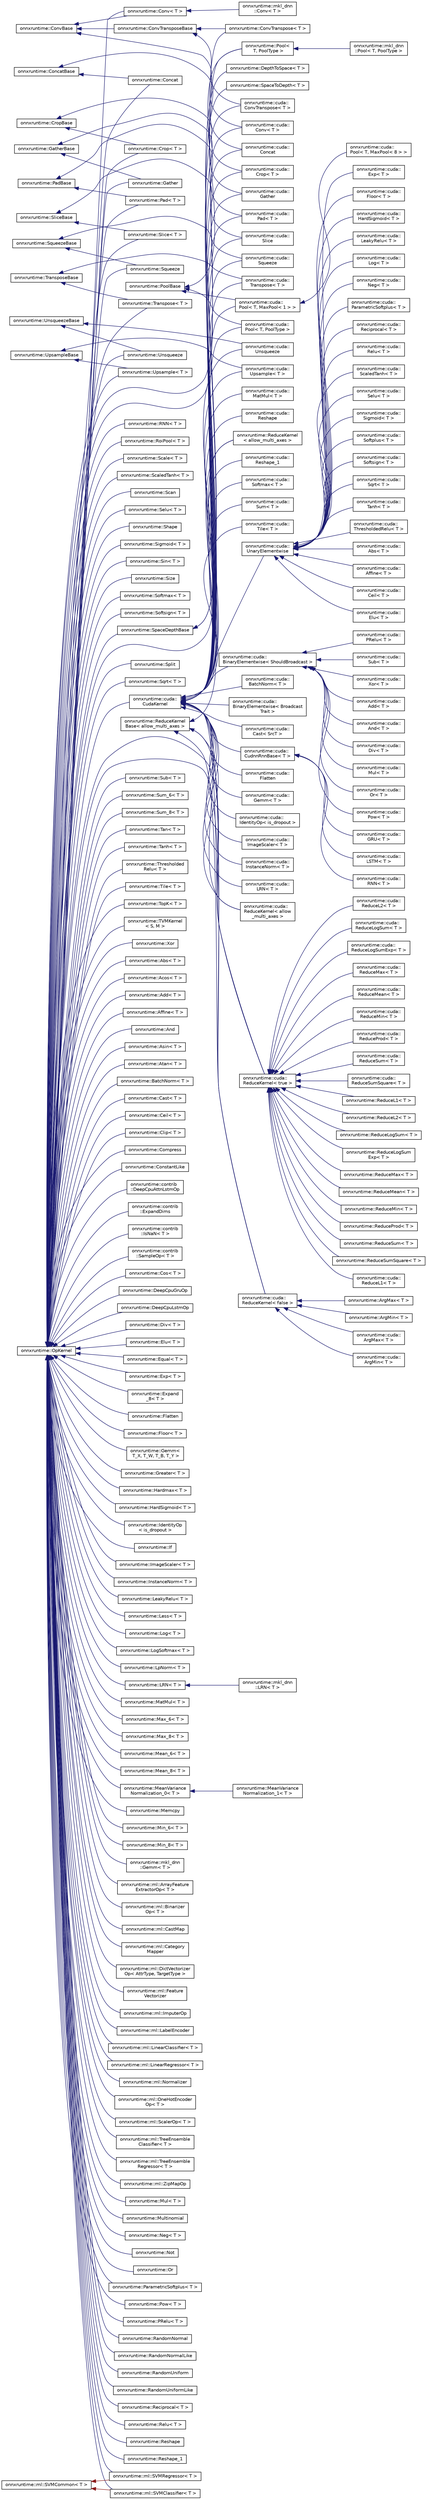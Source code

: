 digraph "Graphical Class Hierarchy"
{
  edge [fontname="Helvetica",fontsize="10",labelfontname="Helvetica",labelfontsize="10"];
  node [fontname="Helvetica",fontsize="10",shape=record];
  rankdir="LR";
  Node520 [label="onnxruntime::ConcatBase",height=0.2,width=0.4,color="black", fillcolor="white", style="filled",URL="$classonnxruntime_1_1ConcatBase.html"];
  Node520 -> Node151 [dir="back",color="midnightblue",fontsize="10",style="solid",fontname="Helvetica"];
  Node151 [label="onnxruntime::Concat",height=0.2,width=0.4,color="black", fillcolor="white", style="filled",URL="$classonnxruntime_1_1Concat.html"];
  Node520 -> Node176 [dir="back",color="midnightblue",fontsize="10",style="solid",fontname="Helvetica"];
  Node176 [label="onnxruntime::cuda::\lConcat",height=0.2,width=0.4,color="black", fillcolor="white", style="filled",URL="$classonnxruntime_1_1cuda_1_1Concat.html"];
  Node513 [label="onnxruntime::ConvBase",height=0.2,width=0.4,color="black", fillcolor="white", style="filled",URL="$classonnxruntime_1_1ConvBase.html"];
  Node513 -> Node157 [dir="back",color="midnightblue",fontsize="10",style="solid",fontname="Helvetica"];
  Node157 [label="onnxruntime::Conv\< T \>",height=0.2,width=0.4,color="black", fillcolor="white", style="filled",URL="$classonnxruntime_1_1Conv.html"];
  Node157 -> Node158 [dir="back",color="midnightblue",fontsize="10",style="solid",fontname="Helvetica"];
  Node158 [label="onnxruntime::mkl_dnn\l::Conv\< T \>",height=0.2,width=0.4,color="black", fillcolor="white", style="filled",URL="$classonnxruntime_1_1mkl__dnn_1_1Conv.html"];
  Node513 -> Node514 [dir="back",color="midnightblue",fontsize="10",style="solid",fontname="Helvetica"];
  Node514 [label="onnxruntime::ConvTransposeBase",height=0.2,width=0.4,color="black", fillcolor="white", style="filled",URL="$classonnxruntime_1_1ConvTransposeBase.html"];
  Node514 -> Node159 [dir="back",color="midnightblue",fontsize="10",style="solid",fontname="Helvetica"];
  Node159 [label="onnxruntime::ConvTranspose\< T \>",height=0.2,width=0.4,color="black", fillcolor="white", style="filled",URL="$classonnxruntime_1_1ConvTranspose.html"];
  Node514 -> Node178 [dir="back",color="midnightblue",fontsize="10",style="solid",fontname="Helvetica"];
  Node178 [label="onnxruntime::cuda::\lConvTranspose\< T \>",height=0.2,width=0.4,color="black", fillcolor="white", style="filled",URL="$classonnxruntime_1_1cuda_1_1ConvTranspose.html"];
  Node513 -> Node177 [dir="back",color="midnightblue",fontsize="10",style="solid",fontname="Helvetica"];
  Node177 [label="onnxruntime::cuda::\lConv\< T \>",height=0.2,width=0.4,color="black", fillcolor="white", style="filled",URL="$classonnxruntime_1_1cuda_1_1Conv.html"];
  Node509 [label="onnxruntime::CropBase",height=0.2,width=0.4,color="black", fillcolor="white", style="filled",URL="$classonnxruntime_1_1CropBase.html"];
  Node509 -> Node161 [dir="back",color="midnightblue",fontsize="10",style="solid",fontname="Helvetica"];
  Node161 [label="onnxruntime::Crop\< T \>",height=0.2,width=0.4,color="black", fillcolor="white", style="filled",URL="$classonnxruntime_1_1Crop.html"];
  Node509 -> Node179 [dir="back",color="midnightblue",fontsize="10",style="solid",fontname="Helvetica"];
  Node179 [label="onnxruntime::cuda::\lCrop\< T \>",height=0.2,width=0.4,color="black", fillcolor="white", style="filled",URL="$classonnxruntime_1_1cuda_1_1Crop.html"];
  Node457 [label="onnxruntime::GatherBase",height=0.2,width=0.4,color="black", fillcolor="white", style="filled",URL="$classonnxruntime_1_1GatherBase.html"];
  Node457 -> Node185 [dir="back",color="midnightblue",fontsize="10",style="solid",fontname="Helvetica"];
  Node185 [label="onnxruntime::cuda::\lGather",height=0.2,width=0.4,color="black", fillcolor="white", style="filled",URL="$classonnxruntime_1_1cuda_1_1Gather.html"];
  Node457 -> Node228 [dir="back",color="midnightblue",fontsize="10",style="solid",fontname="Helvetica"];
  Node228 [label="onnxruntime::Gather",height=0.2,width=0.4,color="black", fillcolor="white", style="filled",URL="$classonnxruntime_1_1Gather.html"];
  Node138 [label="onnxruntime::OpKernel",height=0.2,width=0.4,color="black", fillcolor="white", style="filled",URL="$classonnxruntime_1_1OpKernel.html"];
  Node138 -> Node139 [dir="back",color="midnightblue",fontsize="10",style="solid",fontname="Helvetica"];
  Node139 [label="onnxruntime::Abs\< T \>",height=0.2,width=0.4,color="black", fillcolor="white", style="filled",URL="$classonnxruntime_1_1Abs.html"];
  Node138 -> Node140 [dir="back",color="midnightblue",fontsize="10",style="solid",fontname="Helvetica"];
  Node140 [label="onnxruntime::Acos\< T \>",height=0.2,width=0.4,color="black", fillcolor="white", style="filled",URL="$classonnxruntime_1_1Acos.html"];
  Node138 -> Node141 [dir="back",color="midnightblue",fontsize="10",style="solid",fontname="Helvetica"];
  Node141 [label="onnxruntime::Add\< T \>",height=0.2,width=0.4,color="black", fillcolor="white", style="filled",URL="$classonnxruntime_1_1Add.html"];
  Node138 -> Node142 [dir="back",color="midnightblue",fontsize="10",style="solid",fontname="Helvetica"];
  Node142 [label="onnxruntime::Affine\< T \>",height=0.2,width=0.4,color="black", fillcolor="white", style="filled",URL="$classonnxruntime_1_1Affine.html"];
  Node138 -> Node143 [dir="back",color="midnightblue",fontsize="10",style="solid",fontname="Helvetica"];
  Node143 [label="onnxruntime::And",height=0.2,width=0.4,color="black", fillcolor="white", style="filled",URL="$classonnxruntime_1_1And.html"];
  Node138 -> Node144 [dir="back",color="midnightblue",fontsize="10",style="solid",fontname="Helvetica"];
  Node144 [label="onnxruntime::Asin\< T \>",height=0.2,width=0.4,color="black", fillcolor="white", style="filled",URL="$classonnxruntime_1_1Asin.html"];
  Node138 -> Node145 [dir="back",color="midnightblue",fontsize="10",style="solid",fontname="Helvetica"];
  Node145 [label="onnxruntime::Atan\< T \>",height=0.2,width=0.4,color="black", fillcolor="white", style="filled",URL="$classonnxruntime_1_1Atan.html"];
  Node138 -> Node146 [dir="back",color="midnightblue",fontsize="10",style="solid",fontname="Helvetica"];
  Node146 [label="onnxruntime::BatchNorm\< T \>",height=0.2,width=0.4,color="black", fillcolor="white", style="filled",URL="$classonnxruntime_1_1BatchNorm.html"];
  Node138 -> Node147 [dir="back",color="midnightblue",fontsize="10",style="solid",fontname="Helvetica"];
  Node147 [label="onnxruntime::Cast\< T \>",height=0.2,width=0.4,color="black", fillcolor="white", style="filled",URL="$classonnxruntime_1_1Cast.html"];
  Node138 -> Node148 [dir="back",color="midnightblue",fontsize="10",style="solid",fontname="Helvetica"];
  Node148 [label="onnxruntime::Ceil\< T \>",height=0.2,width=0.4,color="black", fillcolor="white", style="filled",URL="$classonnxruntime_1_1Ceil.html"];
  Node138 -> Node149 [dir="back",color="midnightblue",fontsize="10",style="solid",fontname="Helvetica"];
  Node149 [label="onnxruntime::Clip\< T \>",height=0.2,width=0.4,color="black", fillcolor="white", style="filled",URL="$classonnxruntime_1_1Clip.html"];
  Node138 -> Node150 [dir="back",color="midnightblue",fontsize="10",style="solid",fontname="Helvetica"];
  Node150 [label="onnxruntime::Compress",height=0.2,width=0.4,color="black", fillcolor="white", style="filled",URL="$classonnxruntime_1_1Compress.html"];
  Node138 -> Node151 [dir="back",color="midnightblue",fontsize="10",style="solid",fontname="Helvetica"];
  Node138 -> Node152 [dir="back",color="midnightblue",fontsize="10",style="solid",fontname="Helvetica"];
  Node152 [label="onnxruntime::ConstantLike",height=0.2,width=0.4,color="black", fillcolor="white", style="filled",URL="$classonnxruntime_1_1ConstantLike.html"];
  Node138 -> Node153 [dir="back",color="midnightblue",fontsize="10",style="solid",fontname="Helvetica"];
  Node153 [label="onnxruntime::contrib\l::DeepCpuAttnLstmOp",height=0.2,width=0.4,color="black", fillcolor="white", style="filled",URL="$classonnxruntime_1_1contrib_1_1DeepCpuAttnLstmOp.html"];
  Node138 -> Node154 [dir="back",color="midnightblue",fontsize="10",style="solid",fontname="Helvetica"];
  Node154 [label="onnxruntime::contrib\l::ExpandDims",height=0.2,width=0.4,color="black", fillcolor="white", style="filled",URL="$classonnxruntime_1_1contrib_1_1ExpandDims.html"];
  Node138 -> Node155 [dir="back",color="midnightblue",fontsize="10",style="solid",fontname="Helvetica"];
  Node155 [label="onnxruntime::contrib\l::IsNaN\< T \>",height=0.2,width=0.4,color="black", fillcolor="white", style="filled",URL="$classonnxruntime_1_1contrib_1_1IsNaN.html"];
  Node138 -> Node156 [dir="back",color="midnightblue",fontsize="10",style="solid",fontname="Helvetica"];
  Node156 [label="onnxruntime::contrib\l::SampleOp\< T \>",height=0.2,width=0.4,color="black", fillcolor="white", style="filled",URL="$classonnxruntime_1_1contrib_1_1SampleOp.html"];
  Node138 -> Node157 [dir="back",color="midnightblue",fontsize="10",style="solid",fontname="Helvetica"];
  Node138 -> Node159 [dir="back",color="midnightblue",fontsize="10",style="solid",fontname="Helvetica"];
  Node138 -> Node160 [dir="back",color="midnightblue",fontsize="10",style="solid",fontname="Helvetica"];
  Node160 [label="onnxruntime::Cos\< T \>",height=0.2,width=0.4,color="black", fillcolor="white", style="filled",URL="$classonnxruntime_1_1Cos.html"];
  Node138 -> Node161 [dir="back",color="midnightblue",fontsize="10",style="solid",fontname="Helvetica"];
  Node138 -> Node162 [dir="back",color="midnightblue",fontsize="10",style="solid",fontname="Helvetica"];
  Node162 [label="onnxruntime::cuda::\lCudaKernel",height=0.2,width=0.4,color="black", fillcolor="white", style="filled",URL="$classonnxruntime_1_1cuda_1_1CudaKernel.html"];
  Node162 -> Node163 [dir="back",color="midnightblue",fontsize="10",style="solid",fontname="Helvetica"];
  Node163 [label="onnxruntime::cuda::\lBinaryElementwise\< ShouldBroadcast \>",height=0.2,width=0.4,color="black", fillcolor="white", style="filled",URL="$classonnxruntime_1_1cuda_1_1BinaryElementwise.html"];
  Node163 -> Node164 [dir="back",color="midnightblue",fontsize="10",style="solid",fontname="Helvetica"];
  Node164 [label="onnxruntime::cuda::\lAdd\< T \>",height=0.2,width=0.4,color="black", fillcolor="white", style="filled",URL="$classonnxruntime_1_1cuda_1_1Add.html"];
  Node163 -> Node165 [dir="back",color="midnightblue",fontsize="10",style="solid",fontname="Helvetica"];
  Node165 [label="onnxruntime::cuda::\lAnd\< T \>",height=0.2,width=0.4,color="black", fillcolor="white", style="filled",URL="$classonnxruntime_1_1cuda_1_1And.html"];
  Node163 -> Node166 [dir="back",color="midnightblue",fontsize="10",style="solid",fontname="Helvetica"];
  Node166 [label="onnxruntime::cuda::\lDiv\< T \>",height=0.2,width=0.4,color="black", fillcolor="white", style="filled",URL="$classonnxruntime_1_1cuda_1_1Div.html"];
  Node163 -> Node167 [dir="back",color="midnightblue",fontsize="10",style="solid",fontname="Helvetica"];
  Node167 [label="onnxruntime::cuda::\lMul\< T \>",height=0.2,width=0.4,color="black", fillcolor="white", style="filled",URL="$classonnxruntime_1_1cuda_1_1Mul.html"];
  Node163 -> Node168 [dir="back",color="midnightblue",fontsize="10",style="solid",fontname="Helvetica"];
  Node168 [label="onnxruntime::cuda::\lOr\< T \>",height=0.2,width=0.4,color="black", fillcolor="white", style="filled",URL="$classonnxruntime_1_1cuda_1_1Or.html"];
  Node163 -> Node169 [dir="back",color="midnightblue",fontsize="10",style="solid",fontname="Helvetica"];
  Node169 [label="onnxruntime::cuda::\lPow\< T \>",height=0.2,width=0.4,color="black", fillcolor="white", style="filled",URL="$classonnxruntime_1_1cuda_1_1Pow.html"];
  Node163 -> Node170 [dir="back",color="midnightblue",fontsize="10",style="solid",fontname="Helvetica"];
  Node170 [label="onnxruntime::cuda::\lPRelu\< T \>",height=0.2,width=0.4,color="black", fillcolor="white", style="filled",URL="$classonnxruntime_1_1cuda_1_1PRelu.html"];
  Node163 -> Node171 [dir="back",color="midnightblue",fontsize="10",style="solid",fontname="Helvetica"];
  Node171 [label="onnxruntime::cuda::\lSub\< T \>",height=0.2,width=0.4,color="black", fillcolor="white", style="filled",URL="$classonnxruntime_1_1cuda_1_1Sub.html"];
  Node163 -> Node172 [dir="back",color="midnightblue",fontsize="10",style="solid",fontname="Helvetica"];
  Node172 [label="onnxruntime::cuda::\lXor\< T \>",height=0.2,width=0.4,color="black", fillcolor="white", style="filled",URL="$classonnxruntime_1_1cuda_1_1Xor.html"];
  Node162 -> Node173 [dir="back",color="midnightblue",fontsize="10",style="solid",fontname="Helvetica"];
  Node173 [label="onnxruntime::cuda::\lBatchNorm\< T \>",height=0.2,width=0.4,color="black", fillcolor="white", style="filled",URL="$classonnxruntime_1_1cuda_1_1BatchNorm.html"];
  Node162 -> Node174 [dir="back",color="midnightblue",fontsize="10",style="solid",fontname="Helvetica"];
  Node174 [label="onnxruntime::cuda::\lBinaryElementwise\< Broadcast\lTrait \>",height=0.2,width=0.4,color="black", fillcolor="white", style="filled",URL="$classonnxruntime_1_1cuda_1_1BinaryElementwise.html"];
  Node162 -> Node175 [dir="back",color="midnightblue",fontsize="10",style="solid",fontname="Helvetica"];
  Node175 [label="onnxruntime::cuda::\lCast\< SrcT \>",height=0.2,width=0.4,color="black", fillcolor="white", style="filled",URL="$classonnxruntime_1_1cuda_1_1Cast.html"];
  Node162 -> Node176 [dir="back",color="midnightblue",fontsize="10",style="solid",fontname="Helvetica"];
  Node162 -> Node177 [dir="back",color="midnightblue",fontsize="10",style="solid",fontname="Helvetica"];
  Node162 -> Node178 [dir="back",color="midnightblue",fontsize="10",style="solid",fontname="Helvetica"];
  Node162 -> Node179 [dir="back",color="midnightblue",fontsize="10",style="solid",fontname="Helvetica"];
  Node162 -> Node180 [dir="back",color="midnightblue",fontsize="10",style="solid",fontname="Helvetica"];
  Node180 [label="onnxruntime::cuda::\lCudnnRnnBase\< T \>",height=0.2,width=0.4,color="black", fillcolor="white", style="filled",URL="$classonnxruntime_1_1cuda_1_1CudnnRnnBase.html"];
  Node180 -> Node181 [dir="back",color="midnightblue",fontsize="10",style="solid",fontname="Helvetica"];
  Node181 [label="onnxruntime::cuda::\lGRU\< T \>",height=0.2,width=0.4,color="black", fillcolor="white", style="filled",URL="$classonnxruntime_1_1cuda_1_1GRU.html"];
  Node180 -> Node182 [dir="back",color="midnightblue",fontsize="10",style="solid",fontname="Helvetica"];
  Node182 [label="onnxruntime::cuda::\lLSTM\< T \>",height=0.2,width=0.4,color="black", fillcolor="white", style="filled",URL="$classonnxruntime_1_1cuda_1_1LSTM.html"];
  Node180 -> Node183 [dir="back",color="midnightblue",fontsize="10",style="solid",fontname="Helvetica"];
  Node183 [label="onnxruntime::cuda::\lRNN\< T \>",height=0.2,width=0.4,color="black", fillcolor="white", style="filled",URL="$classonnxruntime_1_1cuda_1_1RNN.html"];
  Node162 -> Node184 [dir="back",color="midnightblue",fontsize="10",style="solid",fontname="Helvetica"];
  Node184 [label="onnxruntime::cuda::\lFlatten",height=0.2,width=0.4,color="black", fillcolor="white", style="filled",URL="$classonnxruntime_1_1cuda_1_1Flatten.html"];
  Node162 -> Node185 [dir="back",color="midnightblue",fontsize="10",style="solid",fontname="Helvetica"];
  Node162 -> Node186 [dir="back",color="midnightblue",fontsize="10",style="solid",fontname="Helvetica"];
  Node186 [label="onnxruntime::cuda::\lGemm\< T \>",height=0.2,width=0.4,color="black", fillcolor="white", style="filled",URL="$classonnxruntime_1_1cuda_1_1Gemm.html"];
  Node162 -> Node187 [dir="back",color="midnightblue",fontsize="10",style="solid",fontname="Helvetica"];
  Node187 [label="onnxruntime::cuda::\lIdentityOp\< is_dropout \>",height=0.2,width=0.4,color="black", fillcolor="white", style="filled",URL="$classonnxruntime_1_1cuda_1_1IdentityOp.html"];
  Node162 -> Node188 [dir="back",color="midnightblue",fontsize="10",style="solid",fontname="Helvetica"];
  Node188 [label="onnxruntime::cuda::\lImageScaler\< T \>",height=0.2,width=0.4,color="black", fillcolor="white", style="filled",URL="$classonnxruntime_1_1cuda_1_1ImageScaler.html"];
  Node162 -> Node189 [dir="back",color="midnightblue",fontsize="10",style="solid",fontname="Helvetica"];
  Node189 [label="onnxruntime::cuda::\lInstanceNorm\< T \>",height=0.2,width=0.4,color="black", fillcolor="white", style="filled",URL="$classonnxruntime_1_1cuda_1_1InstanceNorm.html"];
  Node162 -> Node190 [dir="back",color="midnightblue",fontsize="10",style="solid",fontname="Helvetica"];
  Node190 [label="onnxruntime::cuda::\lLRN\< T \>",height=0.2,width=0.4,color="black", fillcolor="white", style="filled",URL="$classonnxruntime_1_1cuda_1_1LRN.html"];
  Node162 -> Node191 [dir="back",color="midnightblue",fontsize="10",style="solid",fontname="Helvetica"];
  Node191 [label="onnxruntime::cuda::\lMatMul\< T \>",height=0.2,width=0.4,color="black", fillcolor="white", style="filled",URL="$classonnxruntime_1_1cuda_1_1MatMul.html"];
  Node162 -> Node131 [dir="back",color="midnightblue",fontsize="10",style="solid",fontname="Helvetica"];
  Node131 [label="onnxruntime::cuda::\lPad\< T \>",height=0.2,width=0.4,color="black", fillcolor="white", style="filled",URL="$classonnxruntime_1_1cuda_1_1Pad.html"];
  Node162 -> Node124 [dir="back",color="midnightblue",fontsize="10",style="solid",fontname="Helvetica"];
  Node124 [label="onnxruntime::cuda::\lPool\< T, PoolType \>",height=0.2,width=0.4,color="black", fillcolor="white", style="filled",URL="$classonnxruntime_1_1cuda_1_1Pool.html"];
  Node162 -> Node82 [dir="back",color="midnightblue",fontsize="10",style="solid",fontname="Helvetica"];
  Node82 [label="onnxruntime::cuda::\lReduceKernel\< allow\l_multi_axes \>",height=0.2,width=0.4,color="black", fillcolor="white", style="filled",URL="$classonnxruntime_1_1cuda_1_1ReduceKernel.html"];
  Node162 -> Node192 [dir="back",color="midnightblue",fontsize="10",style="solid",fontname="Helvetica"];
  Node192 [label="onnxruntime::cuda::\lReshape",height=0.2,width=0.4,color="black", fillcolor="white", style="filled",URL="$classonnxruntime_1_1cuda_1_1Reshape.html"];
  Node162 -> Node193 [dir="back",color="midnightblue",fontsize="10",style="solid",fontname="Helvetica"];
  Node193 [label="onnxruntime::cuda::\lReshape_1",height=0.2,width=0.4,color="black", fillcolor="white", style="filled",URL="$classonnxruntime_1_1cuda_1_1Reshape__1.html"];
  Node162 -> Node57 [dir="back",color="midnightblue",fontsize="10",style="solid",fontname="Helvetica"];
  Node57 [label="onnxruntime::cuda::\lSlice",height=0.2,width=0.4,color="black", fillcolor="white", style="filled",URL="$classonnxruntime_1_1cuda_1_1Slice.html"];
  Node162 -> Node194 [dir="back",color="midnightblue",fontsize="10",style="solid",fontname="Helvetica"];
  Node194 [label="onnxruntime::cuda::\lSoftmax\< T \>",height=0.2,width=0.4,color="black", fillcolor="white", style="filled",URL="$classonnxruntime_1_1cuda_1_1Softmax.html"];
  Node162 -> Node53 [dir="back",color="midnightblue",fontsize="10",style="solid",fontname="Helvetica"];
  Node53 [label="onnxruntime::cuda::\lSqueeze",height=0.2,width=0.4,color="black", fillcolor="white", style="filled",URL="$classonnxruntime_1_1cuda_1_1Squeeze.html"];
  Node162 -> Node195 [dir="back",color="midnightblue",fontsize="10",style="solid",fontname="Helvetica"];
  Node195 [label="onnxruntime::cuda::\lSum\< T \>",height=0.2,width=0.4,color="black", fillcolor="white", style="filled",URL="$classonnxruntime_1_1cuda_1_1Sum.html"];
  Node162 -> Node196 [dir="back",color="midnightblue",fontsize="10",style="solid",fontname="Helvetica"];
  Node196 [label="onnxruntime::cuda::\lTile\< T \>",height=0.2,width=0.4,color="black", fillcolor="white", style="filled",URL="$structonnxruntime_1_1cuda_1_1Tile.html"];
  Node162 -> Node23 [dir="back",color="midnightblue",fontsize="10",style="solid",fontname="Helvetica"];
  Node23 [label="onnxruntime::cuda::\lTranspose\< T \>",height=0.2,width=0.4,color="black", fillcolor="white", style="filled",URL="$classonnxruntime_1_1cuda_1_1Transpose.html"];
  Node162 -> Node197 [dir="back",color="midnightblue",fontsize="10",style="solid",fontname="Helvetica"];
  Node197 [label="onnxruntime::cuda::\lUnaryElementwise",height=0.2,width=0.4,color="black", fillcolor="white", style="filled",URL="$classonnxruntime_1_1cuda_1_1UnaryElementwise.html"];
  Node197 -> Node198 [dir="back",color="midnightblue",fontsize="10",style="solid",fontname="Helvetica"];
  Node198 [label="onnxruntime::cuda::\lAbs\< T \>",height=0.2,width=0.4,color="black", fillcolor="white", style="filled",URL="$classonnxruntime_1_1cuda_1_1Abs.html"];
  Node197 -> Node199 [dir="back",color="midnightblue",fontsize="10",style="solid",fontname="Helvetica"];
  Node199 [label="onnxruntime::cuda::\lAffine\< T \>",height=0.2,width=0.4,color="black", fillcolor="white", style="filled",URL="$classonnxruntime_1_1cuda_1_1Affine.html"];
  Node197 -> Node200 [dir="back",color="midnightblue",fontsize="10",style="solid",fontname="Helvetica"];
  Node200 [label="onnxruntime::cuda::\lCeil\< T \>",height=0.2,width=0.4,color="black", fillcolor="white", style="filled",URL="$classonnxruntime_1_1cuda_1_1Ceil.html"];
  Node197 -> Node201 [dir="back",color="midnightblue",fontsize="10",style="solid",fontname="Helvetica"];
  Node201 [label="onnxruntime::cuda::\lElu\< T \>",height=0.2,width=0.4,color="black", fillcolor="white", style="filled",URL="$classonnxruntime_1_1cuda_1_1Elu.html"];
  Node197 -> Node202 [dir="back",color="midnightblue",fontsize="10",style="solid",fontname="Helvetica"];
  Node202 [label="onnxruntime::cuda::\lExp\< T \>",height=0.2,width=0.4,color="black", fillcolor="white", style="filled",URL="$classonnxruntime_1_1cuda_1_1Exp.html"];
  Node197 -> Node203 [dir="back",color="midnightblue",fontsize="10",style="solid",fontname="Helvetica"];
  Node203 [label="onnxruntime::cuda::\lFloor\< T \>",height=0.2,width=0.4,color="black", fillcolor="white", style="filled",URL="$classonnxruntime_1_1cuda_1_1Floor.html"];
  Node197 -> Node204 [dir="back",color="midnightblue",fontsize="10",style="solid",fontname="Helvetica"];
  Node204 [label="onnxruntime::cuda::\lHardSigmoid\< T \>",height=0.2,width=0.4,color="black", fillcolor="white", style="filled",URL="$classonnxruntime_1_1cuda_1_1HardSigmoid.html"];
  Node197 -> Node205 [dir="back",color="midnightblue",fontsize="10",style="solid",fontname="Helvetica"];
  Node205 [label="onnxruntime::cuda::\lLeakyRelu\< T \>",height=0.2,width=0.4,color="black", fillcolor="white", style="filled",URL="$classonnxruntime_1_1cuda_1_1LeakyRelu.html"];
  Node197 -> Node206 [dir="back",color="midnightblue",fontsize="10",style="solid",fontname="Helvetica"];
  Node206 [label="onnxruntime::cuda::\lLog\< T \>",height=0.2,width=0.4,color="black", fillcolor="white", style="filled",URL="$classonnxruntime_1_1cuda_1_1Log.html"];
  Node197 -> Node207 [dir="back",color="midnightblue",fontsize="10",style="solid",fontname="Helvetica"];
  Node207 [label="onnxruntime::cuda::\lNeg\< T \>",height=0.2,width=0.4,color="black", fillcolor="white", style="filled",URL="$classonnxruntime_1_1cuda_1_1Neg.html"];
  Node197 -> Node208 [dir="back",color="midnightblue",fontsize="10",style="solid",fontname="Helvetica"];
  Node208 [label="onnxruntime::cuda::\lParametricSoftplus\< T \>",height=0.2,width=0.4,color="black", fillcolor="white", style="filled",URL="$classonnxruntime_1_1cuda_1_1ParametricSoftplus.html"];
  Node197 -> Node209 [dir="back",color="midnightblue",fontsize="10",style="solid",fontname="Helvetica"];
  Node209 [label="onnxruntime::cuda::\lReciprocal\< T \>",height=0.2,width=0.4,color="black", fillcolor="white", style="filled",URL="$classonnxruntime_1_1cuda_1_1Reciprocal.html"];
  Node197 -> Node210 [dir="back",color="midnightblue",fontsize="10",style="solid",fontname="Helvetica"];
  Node210 [label="onnxruntime::cuda::\lRelu\< T \>",height=0.2,width=0.4,color="black", fillcolor="white", style="filled",URL="$classonnxruntime_1_1cuda_1_1Relu.html"];
  Node197 -> Node211 [dir="back",color="midnightblue",fontsize="10",style="solid",fontname="Helvetica"];
  Node211 [label="onnxruntime::cuda::\lScaledTanh\< T \>",height=0.2,width=0.4,color="black", fillcolor="white", style="filled",URL="$classonnxruntime_1_1cuda_1_1ScaledTanh.html"];
  Node197 -> Node212 [dir="back",color="midnightblue",fontsize="10",style="solid",fontname="Helvetica"];
  Node212 [label="onnxruntime::cuda::\lSelu\< T \>",height=0.2,width=0.4,color="black", fillcolor="white", style="filled",URL="$classonnxruntime_1_1cuda_1_1Selu.html"];
  Node197 -> Node213 [dir="back",color="midnightblue",fontsize="10",style="solid",fontname="Helvetica"];
  Node213 [label="onnxruntime::cuda::\lSigmoid\< T \>",height=0.2,width=0.4,color="black", fillcolor="white", style="filled",URL="$classonnxruntime_1_1cuda_1_1Sigmoid.html"];
  Node197 -> Node214 [dir="back",color="midnightblue",fontsize="10",style="solid",fontname="Helvetica"];
  Node214 [label="onnxruntime::cuda::\lSoftplus\< T \>",height=0.2,width=0.4,color="black", fillcolor="white", style="filled",URL="$classonnxruntime_1_1cuda_1_1Softplus.html"];
  Node197 -> Node215 [dir="back",color="midnightblue",fontsize="10",style="solid",fontname="Helvetica"];
  Node215 [label="onnxruntime::cuda::\lSoftsign\< T \>",height=0.2,width=0.4,color="black", fillcolor="white", style="filled",URL="$classonnxruntime_1_1cuda_1_1Softsign.html"];
  Node197 -> Node216 [dir="back",color="midnightblue",fontsize="10",style="solid",fontname="Helvetica"];
  Node216 [label="onnxruntime::cuda::\lSqrt\< T \>",height=0.2,width=0.4,color="black", fillcolor="white", style="filled",URL="$classonnxruntime_1_1cuda_1_1Sqrt.html"];
  Node197 -> Node217 [dir="back",color="midnightblue",fontsize="10",style="solid",fontname="Helvetica"];
  Node217 [label="onnxruntime::cuda::\lTanh\< T \>",height=0.2,width=0.4,color="black", fillcolor="white", style="filled",URL="$classonnxruntime_1_1cuda_1_1Tanh.html"];
  Node197 -> Node218 [dir="back",color="midnightblue",fontsize="10",style="solid",fontname="Helvetica"];
  Node218 [label="onnxruntime::cuda::\lThresholdedRelu\< T \>",height=0.2,width=0.4,color="black", fillcolor="white", style="filled",URL="$classonnxruntime_1_1cuda_1_1ThresholdedRelu.html"];
  Node162 -> Node11 [dir="back",color="midnightblue",fontsize="10",style="solid",fontname="Helvetica"];
  Node11 [label="onnxruntime::cuda::\lUnsqueeze",height=0.2,width=0.4,color="black", fillcolor="white", style="filled",URL="$classonnxruntime_1_1cuda_1_1Unsqueeze.html"];
  Node162 -> Node1 [dir="back",color="midnightblue",fontsize="10",style="solid",fontname="Helvetica"];
  Node1 [label="onnxruntime::cuda::\lUpsample\< T \>",height=0.2,width=0.4,color="black", fillcolor="white", style="filled",URL="$classonnxruntime_1_1cuda_1_1Upsample.html"];
  Node162 -> Node127 [dir="back",color="midnightblue",fontsize="10",style="solid",fontname="Helvetica"];
  Node127 [label="onnxruntime::cuda::\lPool\< T, MaxPool\< 1 \> \>",height=0.2,width=0.4,color="black", fillcolor="white", style="filled",URL="$classonnxruntime_1_1cuda_1_1Pool.html"];
  Node127 -> Node128 [dir="back",color="midnightblue",fontsize="10",style="solid",fontname="Helvetica"];
  Node128 [label="onnxruntime::cuda::\lPool\< T, MaxPool\< 8 \> \>",height=0.2,width=0.4,color="black", fillcolor="white", style="filled",URL="$classonnxruntime_1_1cuda_1_1Pool_3_01T_00_01MaxPool_3_018_01_4_01_4.html"];
  Node162 -> Node84 [dir="back",color="midnightblue",fontsize="10",style="solid",fontname="Helvetica"];
  Node84 [label="onnxruntime::cuda::\lReduceKernel\< false \>",height=0.2,width=0.4,color="black", fillcolor="white", style="filled",URL="$classonnxruntime_1_1cuda_1_1ReduceKernel.html"];
  Node84 -> Node85 [dir="back",color="midnightblue",fontsize="10",style="solid",fontname="Helvetica"];
  Node85 [label="onnxruntime::cuda::\lArgMax\< T \>",height=0.2,width=0.4,color="black", fillcolor="white", style="filled",URL="$classonnxruntime_1_1cuda_1_1ArgMax.html"];
  Node84 -> Node86 [dir="back",color="midnightblue",fontsize="10",style="solid",fontname="Helvetica"];
  Node86 [label="onnxruntime::cuda::\lArgMin\< T \>",height=0.2,width=0.4,color="black", fillcolor="white", style="filled",URL="$classonnxruntime_1_1cuda_1_1ArgMin.html"];
  Node84 -> Node87 [dir="back",color="midnightblue",fontsize="10",style="solid",fontname="Helvetica"];
  Node87 [label="onnxruntime::ArgMax\< T \>",height=0.2,width=0.4,color="black", fillcolor="white", style="filled",URL="$classonnxruntime_1_1ArgMax.html"];
  Node84 -> Node88 [dir="back",color="midnightblue",fontsize="10",style="solid",fontname="Helvetica"];
  Node88 [label="onnxruntime::ArgMin\< T \>",height=0.2,width=0.4,color="black", fillcolor="white", style="filled",URL="$classonnxruntime_1_1ArgMin.html"];
  Node162 -> Node89 [dir="back",color="midnightblue",fontsize="10",style="solid",fontname="Helvetica"];
  Node89 [label="onnxruntime::cuda::\lReduceKernel\< true \>",height=0.2,width=0.4,color="black", fillcolor="white", style="filled",URL="$classonnxruntime_1_1cuda_1_1ReduceKernel.html"];
  Node89 -> Node90 [dir="back",color="midnightblue",fontsize="10",style="solid",fontname="Helvetica"];
  Node90 [label="onnxruntime::cuda::\lReduceL1\< T \>",height=0.2,width=0.4,color="black", fillcolor="white", style="filled",URL="$classonnxruntime_1_1cuda_1_1ReduceL1.html"];
  Node89 -> Node91 [dir="back",color="midnightblue",fontsize="10",style="solid",fontname="Helvetica"];
  Node91 [label="onnxruntime::cuda::\lReduceL2\< T \>",height=0.2,width=0.4,color="black", fillcolor="white", style="filled",URL="$classonnxruntime_1_1cuda_1_1ReduceL2.html"];
  Node89 -> Node92 [dir="back",color="midnightblue",fontsize="10",style="solid",fontname="Helvetica"];
  Node92 [label="onnxruntime::cuda::\lReduceLogSum\< T \>",height=0.2,width=0.4,color="black", fillcolor="white", style="filled",URL="$classonnxruntime_1_1cuda_1_1ReduceLogSum.html"];
  Node89 -> Node93 [dir="back",color="midnightblue",fontsize="10",style="solid",fontname="Helvetica"];
  Node93 [label="onnxruntime::cuda::\lReduceLogSumExp\< T \>",height=0.2,width=0.4,color="black", fillcolor="white", style="filled",URL="$classonnxruntime_1_1cuda_1_1ReduceLogSumExp.html"];
  Node89 -> Node94 [dir="back",color="midnightblue",fontsize="10",style="solid",fontname="Helvetica"];
  Node94 [label="onnxruntime::cuda::\lReduceMax\< T \>",height=0.2,width=0.4,color="black", fillcolor="white", style="filled",URL="$classonnxruntime_1_1cuda_1_1ReduceMax.html"];
  Node89 -> Node95 [dir="back",color="midnightblue",fontsize="10",style="solid",fontname="Helvetica"];
  Node95 [label="onnxruntime::cuda::\lReduceMean\< T \>",height=0.2,width=0.4,color="black", fillcolor="white", style="filled",URL="$classonnxruntime_1_1cuda_1_1ReduceMean.html"];
  Node89 -> Node96 [dir="back",color="midnightblue",fontsize="10",style="solid",fontname="Helvetica"];
  Node96 [label="onnxruntime::cuda::\lReduceMin\< T \>",height=0.2,width=0.4,color="black", fillcolor="white", style="filled",URL="$classonnxruntime_1_1cuda_1_1ReduceMin.html"];
  Node89 -> Node97 [dir="back",color="midnightblue",fontsize="10",style="solid",fontname="Helvetica"];
  Node97 [label="onnxruntime::cuda::\lReduceProd\< T \>",height=0.2,width=0.4,color="black", fillcolor="white", style="filled",URL="$classonnxruntime_1_1cuda_1_1ReduceProd.html"];
  Node89 -> Node98 [dir="back",color="midnightblue",fontsize="10",style="solid",fontname="Helvetica"];
  Node98 [label="onnxruntime::cuda::\lReduceSum\< T \>",height=0.2,width=0.4,color="black", fillcolor="white", style="filled",URL="$classonnxruntime_1_1cuda_1_1ReduceSum.html"];
  Node89 -> Node99 [dir="back",color="midnightblue",fontsize="10",style="solid",fontname="Helvetica"];
  Node99 [label="onnxruntime::cuda::\lReduceSumSquare\< T \>",height=0.2,width=0.4,color="black", fillcolor="white", style="filled",URL="$classonnxruntime_1_1cuda_1_1ReduceSumSquare.html"];
  Node89 -> Node100 [dir="back",color="midnightblue",fontsize="10",style="solid",fontname="Helvetica"];
  Node100 [label="onnxruntime::ReduceL1\< T \>",height=0.2,width=0.4,color="black", fillcolor="white", style="filled",URL="$classonnxruntime_1_1ReduceL1.html"];
  Node89 -> Node101 [dir="back",color="midnightblue",fontsize="10",style="solid",fontname="Helvetica"];
  Node101 [label="onnxruntime::ReduceL2\< T \>",height=0.2,width=0.4,color="black", fillcolor="white", style="filled",URL="$classonnxruntime_1_1ReduceL2.html"];
  Node89 -> Node102 [dir="back",color="midnightblue",fontsize="10",style="solid",fontname="Helvetica"];
  Node102 [label="onnxruntime::ReduceLogSum\< T \>",height=0.2,width=0.4,color="black", fillcolor="white", style="filled",URL="$classonnxruntime_1_1ReduceLogSum.html"];
  Node89 -> Node103 [dir="back",color="midnightblue",fontsize="10",style="solid",fontname="Helvetica"];
  Node103 [label="onnxruntime::ReduceLogSum\lExp\< T \>",height=0.2,width=0.4,color="black", fillcolor="white", style="filled",URL="$classonnxruntime_1_1ReduceLogSumExp.html"];
  Node89 -> Node104 [dir="back",color="midnightblue",fontsize="10",style="solid",fontname="Helvetica"];
  Node104 [label="onnxruntime::ReduceMax\< T \>",height=0.2,width=0.4,color="black", fillcolor="white", style="filled",URL="$classonnxruntime_1_1ReduceMax.html"];
  Node89 -> Node105 [dir="back",color="midnightblue",fontsize="10",style="solid",fontname="Helvetica"];
  Node105 [label="onnxruntime::ReduceMean\< T \>",height=0.2,width=0.4,color="black", fillcolor="white", style="filled",URL="$classonnxruntime_1_1ReduceMean.html"];
  Node89 -> Node106 [dir="back",color="midnightblue",fontsize="10",style="solid",fontname="Helvetica"];
  Node106 [label="onnxruntime::ReduceMin\< T \>",height=0.2,width=0.4,color="black", fillcolor="white", style="filled",URL="$classonnxruntime_1_1ReduceMin.html"];
  Node89 -> Node107 [dir="back",color="midnightblue",fontsize="10",style="solid",fontname="Helvetica"];
  Node107 [label="onnxruntime::ReduceProd\< T \>",height=0.2,width=0.4,color="black", fillcolor="white", style="filled",URL="$classonnxruntime_1_1ReduceProd.html"];
  Node89 -> Node108 [dir="back",color="midnightblue",fontsize="10",style="solid",fontname="Helvetica"];
  Node108 [label="onnxruntime::ReduceSum\< T \>",height=0.2,width=0.4,color="black", fillcolor="white", style="filled",URL="$classonnxruntime_1_1ReduceSum.html"];
  Node89 -> Node109 [dir="back",color="midnightblue",fontsize="10",style="solid",fontname="Helvetica"];
  Node109 [label="onnxruntime::ReduceSumSquare\< T \>",height=0.2,width=0.4,color="black", fillcolor="white", style="filled",URL="$classonnxruntime_1_1ReduceSumSquare.html"];
  Node138 -> Node219 [dir="back",color="midnightblue",fontsize="10",style="solid",fontname="Helvetica"];
  Node219 [label="onnxruntime::DeepCpuGruOp",height=0.2,width=0.4,color="black", fillcolor="white", style="filled",URL="$classonnxruntime_1_1DeepCpuGruOp.html"];
  Node138 -> Node220 [dir="back",color="midnightblue",fontsize="10",style="solid",fontname="Helvetica"];
  Node220 [label="onnxruntime::DeepCpuLstmOp",height=0.2,width=0.4,color="black", fillcolor="white", style="filled",URL="$classonnxruntime_1_1DeepCpuLstmOp.html"];
  Node138 -> Node221 [dir="back",color="midnightblue",fontsize="10",style="solid",fontname="Helvetica"];
  Node221 [label="onnxruntime::Div\< T \>",height=0.2,width=0.4,color="black", fillcolor="white", style="filled",URL="$classonnxruntime_1_1Div.html"];
  Node138 -> Node222 [dir="back",color="midnightblue",fontsize="10",style="solid",fontname="Helvetica"];
  Node222 [label="onnxruntime::Elu\< T \>",height=0.2,width=0.4,color="black", fillcolor="white", style="filled",URL="$classonnxruntime_1_1Elu.html"];
  Node138 -> Node223 [dir="back",color="midnightblue",fontsize="10",style="solid",fontname="Helvetica"];
  Node223 [label="onnxruntime::Equal\< T \>",height=0.2,width=0.4,color="black", fillcolor="white", style="filled",URL="$classonnxruntime_1_1Equal.html"];
  Node138 -> Node224 [dir="back",color="midnightblue",fontsize="10",style="solid",fontname="Helvetica"];
  Node224 [label="onnxruntime::Exp\< T \>",height=0.2,width=0.4,color="black", fillcolor="white", style="filled",URL="$classonnxruntime_1_1Exp.html"];
  Node138 -> Node225 [dir="back",color="midnightblue",fontsize="10",style="solid",fontname="Helvetica"];
  Node225 [label="onnxruntime::Expand\l_8\< T \>",height=0.2,width=0.4,color="black", fillcolor="white", style="filled",URL="$classonnxruntime_1_1Expand__8.html"];
  Node138 -> Node226 [dir="back",color="midnightblue",fontsize="10",style="solid",fontname="Helvetica"];
  Node226 [label="onnxruntime::Flatten",height=0.2,width=0.4,color="black", fillcolor="white", style="filled",URL="$classonnxruntime_1_1Flatten.html"];
  Node138 -> Node227 [dir="back",color="midnightblue",fontsize="10",style="solid",fontname="Helvetica"];
  Node227 [label="onnxruntime::Floor\< T \>",height=0.2,width=0.4,color="black", fillcolor="white", style="filled",URL="$classonnxruntime_1_1Floor.html"];
  Node138 -> Node228 [dir="back",color="midnightblue",fontsize="10",style="solid",fontname="Helvetica"];
  Node138 -> Node229 [dir="back",color="midnightblue",fontsize="10",style="solid",fontname="Helvetica"];
  Node229 [label="onnxruntime::Gemm\<\l T_X, T_W, T_B, T_Y \>",height=0.2,width=0.4,color="black", fillcolor="white", style="filled",URL="$classonnxruntime_1_1Gemm.html"];
  Node138 -> Node230 [dir="back",color="midnightblue",fontsize="10",style="solid",fontname="Helvetica"];
  Node230 [label="onnxruntime::Greater\< T \>",height=0.2,width=0.4,color="black", fillcolor="white", style="filled",URL="$classonnxruntime_1_1Greater.html"];
  Node138 -> Node231 [dir="back",color="midnightblue",fontsize="10",style="solid",fontname="Helvetica"];
  Node231 [label="onnxruntime::Hardmax\< T \>",height=0.2,width=0.4,color="black", fillcolor="white", style="filled",URL="$classonnxruntime_1_1Hardmax.html"];
  Node138 -> Node232 [dir="back",color="midnightblue",fontsize="10",style="solid",fontname="Helvetica"];
  Node232 [label="onnxruntime::HardSigmoid\< T \>",height=0.2,width=0.4,color="black", fillcolor="white", style="filled",URL="$classonnxruntime_1_1HardSigmoid.html"];
  Node138 -> Node233 [dir="back",color="midnightblue",fontsize="10",style="solid",fontname="Helvetica"];
  Node233 [label="onnxruntime::IdentityOp\l\< is_dropout \>",height=0.2,width=0.4,color="black", fillcolor="white", style="filled",URL="$classonnxruntime_1_1IdentityOp.html"];
  Node138 -> Node234 [dir="back",color="midnightblue",fontsize="10",style="solid",fontname="Helvetica"];
  Node234 [label="onnxruntime::If",height=0.2,width=0.4,color="black", fillcolor="white", style="filled",URL="$classonnxruntime_1_1If.html"];
  Node138 -> Node235 [dir="back",color="midnightblue",fontsize="10",style="solid",fontname="Helvetica"];
  Node235 [label="onnxruntime::ImageScaler\< T \>",height=0.2,width=0.4,color="black", fillcolor="white", style="filled",URL="$classonnxruntime_1_1ImageScaler.html"];
  Node138 -> Node236 [dir="back",color="midnightblue",fontsize="10",style="solid",fontname="Helvetica"];
  Node236 [label="onnxruntime::InstanceNorm\< T \>",height=0.2,width=0.4,color="black", fillcolor="white", style="filled",URL="$classonnxruntime_1_1InstanceNorm.html"];
  Node138 -> Node237 [dir="back",color="midnightblue",fontsize="10",style="solid",fontname="Helvetica"];
  Node237 [label="onnxruntime::LeakyRelu\< T \>",height=0.2,width=0.4,color="black", fillcolor="white", style="filled",URL="$classonnxruntime_1_1LeakyRelu.html"];
  Node138 -> Node238 [dir="back",color="midnightblue",fontsize="10",style="solid",fontname="Helvetica"];
  Node238 [label="onnxruntime::Less\< T \>",height=0.2,width=0.4,color="black", fillcolor="white", style="filled",URL="$classonnxruntime_1_1Less.html"];
  Node138 -> Node239 [dir="back",color="midnightblue",fontsize="10",style="solid",fontname="Helvetica"];
  Node239 [label="onnxruntime::Log\< T \>",height=0.2,width=0.4,color="black", fillcolor="white", style="filled",URL="$classonnxruntime_1_1Log.html"];
  Node138 -> Node240 [dir="back",color="midnightblue",fontsize="10",style="solid",fontname="Helvetica"];
  Node240 [label="onnxruntime::LogSoftmax\< T \>",height=0.2,width=0.4,color="black", fillcolor="white", style="filled",URL="$classonnxruntime_1_1LogSoftmax.html"];
  Node138 -> Node241 [dir="back",color="midnightblue",fontsize="10",style="solid",fontname="Helvetica"];
  Node241 [label="onnxruntime::LpNorm\< T \>",height=0.2,width=0.4,color="black", fillcolor="white", style="filled",URL="$classonnxruntime_1_1LpNorm.html"];
  Node138 -> Node242 [dir="back",color="midnightblue",fontsize="10",style="solid",fontname="Helvetica"];
  Node242 [label="onnxruntime::LRN\< T \>",height=0.2,width=0.4,color="black", fillcolor="white", style="filled",URL="$classonnxruntime_1_1LRN.html"];
  Node242 -> Node243 [dir="back",color="midnightblue",fontsize="10",style="solid",fontname="Helvetica"];
  Node243 [label="onnxruntime::mkl_dnn\l::LRN\< T \>",height=0.2,width=0.4,color="black", fillcolor="white", style="filled",URL="$classonnxruntime_1_1mkl__dnn_1_1LRN.html"];
  Node138 -> Node244 [dir="back",color="midnightblue",fontsize="10",style="solid",fontname="Helvetica"];
  Node244 [label="onnxruntime::MatMul\< T \>",height=0.2,width=0.4,color="black", fillcolor="white", style="filled",URL="$classonnxruntime_1_1MatMul.html"];
  Node138 -> Node245 [dir="back",color="midnightblue",fontsize="10",style="solid",fontname="Helvetica"];
  Node245 [label="onnxruntime::Max_6\< T \>",height=0.2,width=0.4,color="black", fillcolor="white", style="filled",URL="$classonnxruntime_1_1Max__6.html"];
  Node138 -> Node246 [dir="back",color="midnightblue",fontsize="10",style="solid",fontname="Helvetica"];
  Node246 [label="onnxruntime::Max_8\< T \>",height=0.2,width=0.4,color="black", fillcolor="white", style="filled",URL="$classonnxruntime_1_1Max__8.html"];
  Node138 -> Node247 [dir="back",color="midnightblue",fontsize="10",style="solid",fontname="Helvetica"];
  Node247 [label="onnxruntime::Mean_6\< T \>",height=0.2,width=0.4,color="black", fillcolor="white", style="filled",URL="$classonnxruntime_1_1Mean__6.html"];
  Node138 -> Node248 [dir="back",color="midnightblue",fontsize="10",style="solid",fontname="Helvetica"];
  Node248 [label="onnxruntime::Mean_8\< T \>",height=0.2,width=0.4,color="black", fillcolor="white", style="filled",URL="$classonnxruntime_1_1Mean__8.html"];
  Node138 -> Node249 [dir="back",color="midnightblue",fontsize="10",style="solid",fontname="Helvetica"];
  Node249 [label="onnxruntime::MeanVariance\lNormalization_0\< T \>",height=0.2,width=0.4,color="black", fillcolor="white", style="filled",URL="$classonnxruntime_1_1MeanVarianceNormalization__0.html"];
  Node249 -> Node250 [dir="back",color="midnightblue",fontsize="10",style="solid",fontname="Helvetica"];
  Node250 [label="onnxruntime::MeanVariance\lNormalization_1\< T \>",height=0.2,width=0.4,color="black", fillcolor="white", style="filled",URL="$classonnxruntime_1_1MeanVarianceNormalization__1.html"];
  Node138 -> Node251 [dir="back",color="midnightblue",fontsize="10",style="solid",fontname="Helvetica"];
  Node251 [label="onnxruntime::Memcpy",height=0.2,width=0.4,color="black", fillcolor="white", style="filled",URL="$classonnxruntime_1_1Memcpy.html"];
  Node138 -> Node252 [dir="back",color="midnightblue",fontsize="10",style="solid",fontname="Helvetica"];
  Node252 [label="onnxruntime::Min_6\< T \>",height=0.2,width=0.4,color="black", fillcolor="white", style="filled",URL="$classonnxruntime_1_1Min__6.html"];
  Node138 -> Node253 [dir="back",color="midnightblue",fontsize="10",style="solid",fontname="Helvetica"];
  Node253 [label="onnxruntime::Min_8\< T \>",height=0.2,width=0.4,color="black", fillcolor="white", style="filled",URL="$classonnxruntime_1_1Min__8.html"];
  Node138 -> Node254 [dir="back",color="midnightblue",fontsize="10",style="solid",fontname="Helvetica"];
  Node254 [label="onnxruntime::mkl_dnn\l::Gemm\< T \>",height=0.2,width=0.4,color="black", fillcolor="white", style="filled",URL="$classonnxruntime_1_1mkl__dnn_1_1Gemm.html"];
  Node138 -> Node255 [dir="back",color="midnightblue",fontsize="10",style="solid",fontname="Helvetica"];
  Node255 [label="onnxruntime::ml::ArrayFeature\lExtractorOp\< T \>",height=0.2,width=0.4,color="black", fillcolor="white", style="filled",URL="$classonnxruntime_1_1ml_1_1ArrayFeatureExtractorOp.html"];
  Node138 -> Node256 [dir="back",color="midnightblue",fontsize="10",style="solid",fontname="Helvetica"];
  Node256 [label="onnxruntime::ml::Binarizer\lOp\< T \>",height=0.2,width=0.4,color="black", fillcolor="white", style="filled",URL="$classonnxruntime_1_1ml_1_1BinarizerOp.html"];
  Node138 -> Node257 [dir="back",color="midnightblue",fontsize="10",style="solid",fontname="Helvetica"];
  Node257 [label="onnxruntime::ml::CastMap",height=0.2,width=0.4,color="black", fillcolor="white", style="filled",URL="$classonnxruntime_1_1ml_1_1CastMap.html"];
  Node138 -> Node258 [dir="back",color="midnightblue",fontsize="10",style="solid",fontname="Helvetica"];
  Node258 [label="onnxruntime::ml::Category\lMapper",height=0.2,width=0.4,color="black", fillcolor="white", style="filled",URL="$classonnxruntime_1_1ml_1_1CategoryMapper.html"];
  Node138 -> Node259 [dir="back",color="midnightblue",fontsize="10",style="solid",fontname="Helvetica"];
  Node259 [label="onnxruntime::ml::DictVectorizer\lOp\< AttrType, TargetType \>",height=0.2,width=0.4,color="black", fillcolor="white", style="filled",URL="$classonnxruntime_1_1ml_1_1DictVectorizerOp.html"];
  Node138 -> Node260 [dir="back",color="midnightblue",fontsize="10",style="solid",fontname="Helvetica"];
  Node260 [label="onnxruntime::ml::Feature\lVectorizer",height=0.2,width=0.4,color="black", fillcolor="white", style="filled",URL="$classonnxruntime_1_1ml_1_1FeatureVectorizer.html"];
  Node138 -> Node261 [dir="back",color="midnightblue",fontsize="10",style="solid",fontname="Helvetica"];
  Node261 [label="onnxruntime::ml::ImputerOp",height=0.2,width=0.4,color="black", fillcolor="white", style="filled",URL="$classonnxruntime_1_1ml_1_1ImputerOp.html"];
  Node138 -> Node262 [dir="back",color="midnightblue",fontsize="10",style="solid",fontname="Helvetica"];
  Node262 [label="onnxruntime::ml::LabelEncoder",height=0.2,width=0.4,color="black", fillcolor="white", style="filled",URL="$classonnxruntime_1_1ml_1_1LabelEncoder.html"];
  Node138 -> Node263 [dir="back",color="midnightblue",fontsize="10",style="solid",fontname="Helvetica"];
  Node263 [label="onnxruntime::ml::LinearClassifier\< T \>",height=0.2,width=0.4,color="black", fillcolor="white", style="filled",URL="$classonnxruntime_1_1ml_1_1LinearClassifier.html"];
  Node138 -> Node264 [dir="back",color="midnightblue",fontsize="10",style="solid",fontname="Helvetica"];
  Node264 [label="onnxruntime::ml::LinearRegressor\< T \>",height=0.2,width=0.4,color="black", fillcolor="white", style="filled",URL="$classonnxruntime_1_1ml_1_1LinearRegressor.html"];
  Node138 -> Node265 [dir="back",color="midnightblue",fontsize="10",style="solid",fontname="Helvetica"];
  Node265 [label="onnxruntime::ml::Normalizer",height=0.2,width=0.4,color="black", fillcolor="white", style="filled",URL="$classonnxruntime_1_1ml_1_1Normalizer.html"];
  Node138 -> Node266 [dir="back",color="midnightblue",fontsize="10",style="solid",fontname="Helvetica"];
  Node266 [label="onnxruntime::ml::OneHotEncoder\lOp\< T \>",height=0.2,width=0.4,color="black", fillcolor="white", style="filled",URL="$classonnxruntime_1_1ml_1_1OneHotEncoderOp.html"];
  Node138 -> Node267 [dir="back",color="midnightblue",fontsize="10",style="solid",fontname="Helvetica"];
  Node267 [label="onnxruntime::ml::ScalerOp\< T \>",height=0.2,width=0.4,color="black", fillcolor="white", style="filled",URL="$classonnxruntime_1_1ml_1_1ScalerOp.html"];
  Node138 -> Node48 [dir="back",color="midnightblue",fontsize="10",style="solid",fontname="Helvetica"];
  Node48 [label="onnxruntime::ml::SVMClassifier\< T \>",height=0.2,width=0.4,color="black", fillcolor="white", style="filled",URL="$classonnxruntime_1_1ml_1_1SVMClassifier.html"];
  Node138 -> Node49 [dir="back",color="midnightblue",fontsize="10",style="solid",fontname="Helvetica"];
  Node49 [label="onnxruntime::ml::SVMRegressor\< T \>",height=0.2,width=0.4,color="black", fillcolor="white", style="filled",URL="$classonnxruntime_1_1ml_1_1SVMRegressor.html"];
  Node138 -> Node268 [dir="back",color="midnightblue",fontsize="10",style="solid",fontname="Helvetica"];
  Node268 [label="onnxruntime::ml::TreeEnsemble\lClassifier\< T \>",height=0.2,width=0.4,color="black", fillcolor="white", style="filled",URL="$classonnxruntime_1_1ml_1_1TreeEnsembleClassifier.html"];
  Node138 -> Node269 [dir="back",color="midnightblue",fontsize="10",style="solid",fontname="Helvetica"];
  Node269 [label="onnxruntime::ml::TreeEnsemble\lRegressor\< T \>",height=0.2,width=0.4,color="black", fillcolor="white", style="filled",URL="$classonnxruntime_1_1ml_1_1TreeEnsembleRegressor.html"];
  Node138 -> Node270 [dir="back",color="midnightblue",fontsize="10",style="solid",fontname="Helvetica"];
  Node270 [label="onnxruntime::ml::ZipMapOp",height=0.2,width=0.4,color="black", fillcolor="white", style="filled",URL="$classonnxruntime_1_1ml_1_1ZipMapOp.html"];
  Node138 -> Node271 [dir="back",color="midnightblue",fontsize="10",style="solid",fontname="Helvetica"];
  Node271 [label="onnxruntime::Mul\< T \>",height=0.2,width=0.4,color="black", fillcolor="white", style="filled",URL="$classonnxruntime_1_1Mul.html"];
  Node138 -> Node272 [dir="back",color="midnightblue",fontsize="10",style="solid",fontname="Helvetica"];
  Node272 [label="onnxruntime::Multinomial",height=0.2,width=0.4,color="black", fillcolor="white", style="filled",URL="$classonnxruntime_1_1Multinomial.html"];
  Node138 -> Node273 [dir="back",color="midnightblue",fontsize="10",style="solid",fontname="Helvetica"];
  Node273 [label="onnxruntime::Neg\< T \>",height=0.2,width=0.4,color="black", fillcolor="white", style="filled",URL="$classonnxruntime_1_1Neg.html"];
  Node138 -> Node274 [dir="back",color="midnightblue",fontsize="10",style="solid",fontname="Helvetica"];
  Node274 [label="onnxruntime::Not",height=0.2,width=0.4,color="black", fillcolor="white", style="filled",URL="$classonnxruntime_1_1Not.html"];
  Node138 -> Node275 [dir="back",color="midnightblue",fontsize="10",style="solid",fontname="Helvetica"];
  Node275 [label="onnxruntime::Or",height=0.2,width=0.4,color="black", fillcolor="white", style="filled",URL="$classonnxruntime_1_1Or.html"];
  Node138 -> Node132 [dir="back",color="midnightblue",fontsize="10",style="solid",fontname="Helvetica"];
  Node132 [label="onnxruntime::Pad\< T \>",height=0.2,width=0.4,color="black", fillcolor="white", style="filled",URL="$structonnxruntime_1_1Pad.html"];
  Node138 -> Node276 [dir="back",color="midnightblue",fontsize="10",style="solid",fontname="Helvetica"];
  Node276 [label="onnxruntime::ParametricSoftplus\< T \>",height=0.2,width=0.4,color="black", fillcolor="white", style="filled",URL="$classonnxruntime_1_1ParametricSoftplus.html"];
  Node138 -> Node125 [dir="back",color="midnightblue",fontsize="10",style="solid",fontname="Helvetica"];
  Node125 [label="onnxruntime::Pool\<\l T, PoolType \>",height=0.2,width=0.4,color="black", fillcolor="white", style="filled",URL="$classonnxruntime_1_1Pool.html"];
  Node125 -> Node126 [dir="back",color="midnightblue",fontsize="10",style="solid",fontname="Helvetica"];
  Node126 [label="onnxruntime::mkl_dnn\l::Pool\< T, PoolType \>",height=0.2,width=0.4,color="black", fillcolor="white", style="filled",URL="$classonnxruntime_1_1mkl__dnn_1_1Pool.html"];
  Node138 -> Node277 [dir="back",color="midnightblue",fontsize="10",style="solid",fontname="Helvetica"];
  Node277 [label="onnxruntime::Pow\< T \>",height=0.2,width=0.4,color="black", fillcolor="white", style="filled",URL="$classonnxruntime_1_1Pow.html"];
  Node138 -> Node278 [dir="back",color="midnightblue",fontsize="10",style="solid",fontname="Helvetica"];
  Node278 [label="onnxruntime::PRelu\< T \>",height=0.2,width=0.4,color="black", fillcolor="white", style="filled",URL="$classonnxruntime_1_1PRelu.html"];
  Node138 -> Node279 [dir="back",color="midnightblue",fontsize="10",style="solid",fontname="Helvetica"];
  Node279 [label="onnxruntime::RandomNormal",height=0.2,width=0.4,color="black", fillcolor="white", style="filled",URL="$classonnxruntime_1_1RandomNormal.html"];
  Node138 -> Node280 [dir="back",color="midnightblue",fontsize="10",style="solid",fontname="Helvetica"];
  Node280 [label="onnxruntime::RandomNormalLike",height=0.2,width=0.4,color="black", fillcolor="white", style="filled",URL="$classonnxruntime_1_1RandomNormalLike.html"];
  Node138 -> Node281 [dir="back",color="midnightblue",fontsize="10",style="solid",fontname="Helvetica"];
  Node281 [label="onnxruntime::RandomUniform",height=0.2,width=0.4,color="black", fillcolor="white", style="filled",URL="$classonnxruntime_1_1RandomUniform.html"];
  Node138 -> Node282 [dir="back",color="midnightblue",fontsize="10",style="solid",fontname="Helvetica"];
  Node282 [label="onnxruntime::RandomUniformLike",height=0.2,width=0.4,color="black", fillcolor="white", style="filled",URL="$classonnxruntime_1_1RandomUniformLike.html"];
  Node138 -> Node283 [dir="back",color="midnightblue",fontsize="10",style="solid",fontname="Helvetica"];
  Node283 [label="onnxruntime::Reciprocal\< T \>",height=0.2,width=0.4,color="black", fillcolor="white", style="filled",URL="$classonnxruntime_1_1Reciprocal.html"];
  Node138 -> Node83 [dir="back",color="midnightblue",fontsize="10",style="solid",fontname="Helvetica"];
  Node83 [label="onnxruntime::ReduceKernel\l\< allow_multi_axes \>",height=0.2,width=0.4,color="black", fillcolor="white", style="filled",URL="$classonnxruntime_1_1ReduceKernel.html"];
  Node138 -> Node284 [dir="back",color="midnightblue",fontsize="10",style="solid",fontname="Helvetica"];
  Node284 [label="onnxruntime::Relu\< T \>",height=0.2,width=0.4,color="black", fillcolor="white", style="filled",URL="$classonnxruntime_1_1Relu.html"];
  Node138 -> Node285 [dir="back",color="midnightblue",fontsize="10",style="solid",fontname="Helvetica"];
  Node285 [label="onnxruntime::Reshape",height=0.2,width=0.4,color="black", fillcolor="white", style="filled",URL="$classonnxruntime_1_1Reshape.html"];
  Node138 -> Node286 [dir="back",color="midnightblue",fontsize="10",style="solid",fontname="Helvetica"];
  Node286 [label="onnxruntime::Reshape_1",height=0.2,width=0.4,color="black", fillcolor="white", style="filled",URL="$classonnxruntime_1_1Reshape__1.html"];
  Node138 -> Node287 [dir="back",color="midnightblue",fontsize="10",style="solid",fontname="Helvetica"];
  Node287 [label="onnxruntime::RNN\< T \>",height=0.2,width=0.4,color="black", fillcolor="white", style="filled",URL="$classonnxruntime_1_1RNN.html"];
  Node138 -> Node288 [dir="back",color="midnightblue",fontsize="10",style="solid",fontname="Helvetica"];
  Node288 [label="onnxruntime::RoiPool\< T \>",height=0.2,width=0.4,color="black", fillcolor="white", style="filled",URL="$classonnxruntime_1_1RoiPool.html"];
  Node138 -> Node289 [dir="back",color="midnightblue",fontsize="10",style="solid",fontname="Helvetica"];
  Node289 [label="onnxruntime::Scale\< T \>",height=0.2,width=0.4,color="black", fillcolor="white", style="filled",URL="$classonnxruntime_1_1Scale.html"];
  Node138 -> Node290 [dir="back",color="midnightblue",fontsize="10",style="solid",fontname="Helvetica"];
  Node290 [label="onnxruntime::ScaledTanh\< T \>",height=0.2,width=0.4,color="black", fillcolor="white", style="filled",URL="$classonnxruntime_1_1ScaledTanh.html"];
  Node138 -> Node291 [dir="back",color="midnightblue",fontsize="10",style="solid",fontname="Helvetica"];
  Node291 [label="onnxruntime::Scan",height=0.2,width=0.4,color="black", fillcolor="white", style="filled",URL="$classonnxruntime_1_1Scan.html"];
  Node138 -> Node292 [dir="back",color="midnightblue",fontsize="10",style="solid",fontname="Helvetica"];
  Node292 [label="onnxruntime::Selu\< T \>",height=0.2,width=0.4,color="black", fillcolor="white", style="filled",URL="$classonnxruntime_1_1Selu.html"];
  Node138 -> Node293 [dir="back",color="midnightblue",fontsize="10",style="solid",fontname="Helvetica"];
  Node293 [label="onnxruntime::Shape",height=0.2,width=0.4,color="black", fillcolor="white", style="filled",URL="$classonnxruntime_1_1Shape.html"];
  Node138 -> Node294 [dir="back",color="midnightblue",fontsize="10",style="solid",fontname="Helvetica"];
  Node294 [label="onnxruntime::Sigmoid\< T \>",height=0.2,width=0.4,color="black", fillcolor="white", style="filled",URL="$classonnxruntime_1_1Sigmoid.html"];
  Node138 -> Node295 [dir="back",color="midnightblue",fontsize="10",style="solid",fontname="Helvetica"];
  Node295 [label="onnxruntime::Sin\< T \>",height=0.2,width=0.4,color="black", fillcolor="white", style="filled",URL="$classonnxruntime_1_1Sin.html"];
  Node138 -> Node296 [dir="back",color="midnightblue",fontsize="10",style="solid",fontname="Helvetica"];
  Node296 [label="onnxruntime::Size",height=0.2,width=0.4,color="black", fillcolor="white", style="filled",URL="$classonnxruntime_1_1Size.html"];
  Node138 -> Node58 [dir="back",color="midnightblue",fontsize="10",style="solid",fontname="Helvetica"];
  Node58 [label="onnxruntime::Slice\< T \>",height=0.2,width=0.4,color="black", fillcolor="white", style="filled",URL="$structonnxruntime_1_1Slice.html"];
  Node138 -> Node297 [dir="back",color="midnightblue",fontsize="10",style="solid",fontname="Helvetica"];
  Node297 [label="onnxruntime::Softmax\< T \>",height=0.2,width=0.4,color="black", fillcolor="white", style="filled",URL="$classonnxruntime_1_1Softmax.html"];
  Node138 -> Node298 [dir="back",color="midnightblue",fontsize="10",style="solid",fontname="Helvetica"];
  Node298 [label="onnxruntime::Softsign\< T \>",height=0.2,width=0.4,color="black", fillcolor="white", style="filled",URL="$classonnxruntime_1_1Softsign.html"];
  Node138 -> Node299 [dir="back",color="midnightblue",fontsize="10",style="solid",fontname="Helvetica"];
  Node299 [label="onnxruntime::SpaceDepthBase",height=0.2,width=0.4,color="black", fillcolor="white", style="filled",URL="$classonnxruntime_1_1SpaceDepthBase.html"];
  Node299 -> Node300 [dir="back",color="midnightblue",fontsize="10",style="solid",fontname="Helvetica"];
  Node300 [label="onnxruntime::DepthToSpace\< T \>",height=0.2,width=0.4,color="black", fillcolor="white", style="filled",URL="$classonnxruntime_1_1DepthToSpace.html"];
  Node299 -> Node301 [dir="back",color="midnightblue",fontsize="10",style="solid",fontname="Helvetica"];
  Node301 [label="onnxruntime::SpaceToDepth\< T \>",height=0.2,width=0.4,color="black", fillcolor="white", style="filled",URL="$classonnxruntime_1_1SpaceToDepth.html"];
  Node138 -> Node302 [dir="back",color="midnightblue",fontsize="10",style="solid",fontname="Helvetica"];
  Node302 [label="onnxruntime::Split",height=0.2,width=0.4,color="black", fillcolor="white", style="filled",URL="$classonnxruntime_1_1Split.html"];
  Node138 -> Node303 [dir="back",color="midnightblue",fontsize="10",style="solid",fontname="Helvetica"];
  Node303 [label="onnxruntime::Sqrt\< T \>",height=0.2,width=0.4,color="black", fillcolor="white", style="filled",URL="$classonnxruntime_1_1Sqrt.html"];
  Node138 -> Node54 [dir="back",color="midnightblue",fontsize="10",style="solid",fontname="Helvetica"];
  Node54 [label="onnxruntime::Squeeze",height=0.2,width=0.4,color="black", fillcolor="white", style="filled",URL="$classonnxruntime_1_1Squeeze.html"];
  Node138 -> Node304 [dir="back",color="midnightblue",fontsize="10",style="solid",fontname="Helvetica"];
  Node304 [label="onnxruntime::Sub\< T \>",height=0.2,width=0.4,color="black", fillcolor="white", style="filled",URL="$classonnxruntime_1_1Sub.html"];
  Node138 -> Node305 [dir="back",color="midnightblue",fontsize="10",style="solid",fontname="Helvetica"];
  Node305 [label="onnxruntime::Sum_6\< T \>",height=0.2,width=0.4,color="black", fillcolor="white", style="filled",URL="$classonnxruntime_1_1Sum__6.html"];
  Node138 -> Node306 [dir="back",color="midnightblue",fontsize="10",style="solid",fontname="Helvetica"];
  Node306 [label="onnxruntime::Sum_8\< T \>",height=0.2,width=0.4,color="black", fillcolor="white", style="filled",URL="$classonnxruntime_1_1Sum__8.html"];
  Node138 -> Node307 [dir="back",color="midnightblue",fontsize="10",style="solid",fontname="Helvetica"];
  Node307 [label="onnxruntime::Tan\< T \>",height=0.2,width=0.4,color="black", fillcolor="white", style="filled",URL="$classonnxruntime_1_1Tan.html"];
  Node138 -> Node308 [dir="back",color="midnightblue",fontsize="10",style="solid",fontname="Helvetica"];
  Node308 [label="onnxruntime::Tanh\< T \>",height=0.2,width=0.4,color="black", fillcolor="white", style="filled",URL="$classonnxruntime_1_1Tanh.html"];
  Node138 -> Node309 [dir="back",color="midnightblue",fontsize="10",style="solid",fontname="Helvetica"];
  Node309 [label="onnxruntime::Thresholded\lRelu\< T \>",height=0.2,width=0.4,color="black", fillcolor="white", style="filled",URL="$classonnxruntime_1_1ThresholdedRelu.html"];
  Node138 -> Node310 [dir="back",color="midnightblue",fontsize="10",style="solid",fontname="Helvetica"];
  Node310 [label="onnxruntime::Tile\< T \>",height=0.2,width=0.4,color="black", fillcolor="white", style="filled",URL="$structonnxruntime_1_1Tile.html"];
  Node138 -> Node311 [dir="back",color="midnightblue",fontsize="10",style="solid",fontname="Helvetica"];
  Node311 [label="onnxruntime::TopK\< T \>",height=0.2,width=0.4,color="black", fillcolor="white", style="filled",URL="$classonnxruntime_1_1TopK.html"];
  Node138 -> Node24 [dir="back",color="midnightblue",fontsize="10",style="solid",fontname="Helvetica"];
  Node24 [label="onnxruntime::Transpose\< T \>",height=0.2,width=0.4,color="black", fillcolor="white", style="filled",URL="$classonnxruntime_1_1Transpose.html"];
  Node138 -> Node312 [dir="back",color="midnightblue",fontsize="10",style="solid",fontname="Helvetica"];
  Node312 [label="onnxruntime::TVMKernel\l\< S, M \>",height=0.2,width=0.4,color="black", fillcolor="white", style="filled",URL="$classonnxruntime_1_1TVMKernel.html"];
  Node138 -> Node12 [dir="back",color="midnightblue",fontsize="10",style="solid",fontname="Helvetica"];
  Node12 [label="onnxruntime::Unsqueeze",height=0.2,width=0.4,color="black", fillcolor="white", style="filled",URL="$classonnxruntime_1_1Unsqueeze.html"];
  Node138 -> Node2 [dir="back",color="midnightblue",fontsize="10",style="solid",fontname="Helvetica"];
  Node2 [label="onnxruntime::Upsample\< T \>",height=0.2,width=0.4,color="black", fillcolor="white", style="filled",URL="$classonnxruntime_1_1Upsample.html"];
  Node138 -> Node313 [dir="back",color="midnightblue",fontsize="10",style="solid",fontname="Helvetica"];
  Node313 [label="onnxruntime::Xor",height=0.2,width=0.4,color="black", fillcolor="white", style="filled",URL="$classonnxruntime_1_1Xor.html"];
  Node138 -> Node84 [dir="back",color="midnightblue",fontsize="10",style="solid",fontname="Helvetica"];
  Node138 -> Node89 [dir="back",color="midnightblue",fontsize="10",style="solid",fontname="Helvetica"];
  Node130 [label="onnxruntime::PadBase",height=0.2,width=0.4,color="black", fillcolor="white", style="filled",URL="$classonnxruntime_1_1PadBase.html"];
  Node130 -> Node131 [dir="back",color="midnightblue",fontsize="10",style="solid",fontname="Helvetica"];
  Node130 -> Node132 [dir="back",color="midnightblue",fontsize="10",style="solid",fontname="Helvetica"];
  Node123 [label="onnxruntime::PoolBase",height=0.2,width=0.4,color="black", fillcolor="white", style="filled",URL="$classonnxruntime_1_1PoolBase.html"];
  Node123 -> Node124 [dir="back",color="midnightblue",fontsize="10",style="solid",fontname="Helvetica"];
  Node123 -> Node125 [dir="back",color="midnightblue",fontsize="10",style="solid",fontname="Helvetica"];
  Node123 -> Node127 [dir="back",color="midnightblue",fontsize="10",style="solid",fontname="Helvetica"];
  Node81 [label="onnxruntime::ReduceKernel\lBase\< allow_multi_axes \>",height=0.2,width=0.4,color="black", fillcolor="white", style="filled",URL="$classonnxruntime_1_1ReduceKernelBase.html"];
  Node81 -> Node82 [dir="back",color="midnightblue",fontsize="10",style="solid",fontname="Helvetica"];
  Node81 -> Node83 [dir="back",color="midnightblue",fontsize="10",style="solid",fontname="Helvetica"];
  Node81 -> Node84 [dir="back",color="midnightblue",fontsize="10",style="solid",fontname="Helvetica"];
  Node81 -> Node89 [dir="back",color="midnightblue",fontsize="10",style="solid",fontname="Helvetica"];
  Node56 [label="onnxruntime::SliceBase",height=0.2,width=0.4,color="black", fillcolor="white", style="filled",URL="$classonnxruntime_1_1SliceBase.html"];
  Node56 -> Node57 [dir="back",color="midnightblue",fontsize="10",style="solid",fontname="Helvetica"];
  Node56 -> Node58 [dir="back",color="midnightblue",fontsize="10",style="solid",fontname="Helvetica"];
  Node52 [label="onnxruntime::SqueezeBase",height=0.2,width=0.4,color="black", fillcolor="white", style="filled",URL="$classonnxruntime_1_1SqueezeBase.html"];
  Node52 -> Node53 [dir="back",color="midnightblue",fontsize="10",style="solid",fontname="Helvetica"];
  Node52 -> Node54 [dir="back",color="midnightblue",fontsize="10",style="solid",fontname="Helvetica"];
  Node47 [label="onnxruntime::ml::SVMCommon\< T \>",height=0.2,width=0.4,color="black", fillcolor="white", style="filled",URL="$classonnxruntime_1_1ml_1_1SVMCommon.html"];
  Node47 -> Node48 [dir="back",color="firebrick4",fontsize="10",style="solid",fontname="Helvetica"];
  Node47 -> Node49 [dir="back",color="firebrick4",fontsize="10",style="solid",fontname="Helvetica"];
  Node22 [label="onnxruntime::TransposeBase",height=0.2,width=0.4,color="black", fillcolor="white", style="filled",URL="$classonnxruntime_1_1TransposeBase.html"];
  Node22 -> Node23 [dir="back",color="midnightblue",fontsize="10",style="solid",fontname="Helvetica"];
  Node22 -> Node24 [dir="back",color="midnightblue",fontsize="10",style="solid",fontname="Helvetica"];
  Node10 [label="onnxruntime::UnsqueezeBase",height=0.2,width=0.4,color="black", fillcolor="white", style="filled",URL="$classonnxruntime_1_1UnsqueezeBase.html"];
  Node10 -> Node11 [dir="back",color="midnightblue",fontsize="10",style="solid",fontname="Helvetica"];
  Node10 -> Node12 [dir="back",color="midnightblue",fontsize="10",style="solid",fontname="Helvetica"];
  Node0 [label="onnxruntime::UpsampleBase",height=0.2,width=0.4,color="black", fillcolor="white", style="filled",URL="$classonnxruntime_1_1UpsampleBase.html"];
  Node0 -> Node1 [dir="back",color="midnightblue",fontsize="10",style="solid",fontname="Helvetica"];
  Node0 -> Node2 [dir="back",color="midnightblue",fontsize="10",style="solid",fontname="Helvetica"];
}
